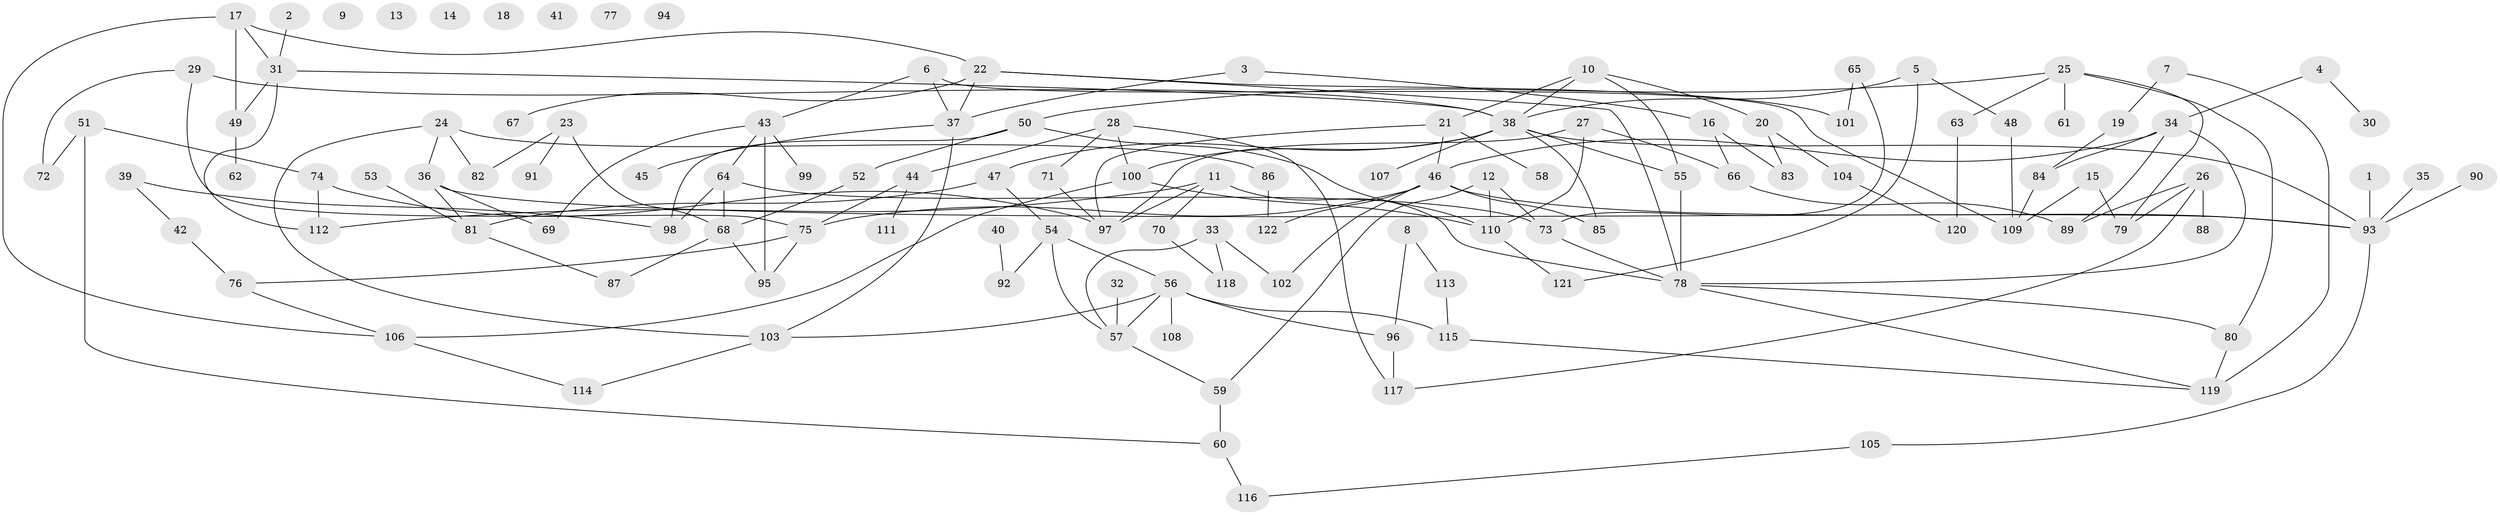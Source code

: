 // Generated by graph-tools (version 1.1) at 2025/33/03/09/25 02:33:50]
// undirected, 122 vertices, 168 edges
graph export_dot {
graph [start="1"]
  node [color=gray90,style=filled];
  1;
  2;
  3;
  4;
  5;
  6;
  7;
  8;
  9;
  10;
  11;
  12;
  13;
  14;
  15;
  16;
  17;
  18;
  19;
  20;
  21;
  22;
  23;
  24;
  25;
  26;
  27;
  28;
  29;
  30;
  31;
  32;
  33;
  34;
  35;
  36;
  37;
  38;
  39;
  40;
  41;
  42;
  43;
  44;
  45;
  46;
  47;
  48;
  49;
  50;
  51;
  52;
  53;
  54;
  55;
  56;
  57;
  58;
  59;
  60;
  61;
  62;
  63;
  64;
  65;
  66;
  67;
  68;
  69;
  70;
  71;
  72;
  73;
  74;
  75;
  76;
  77;
  78;
  79;
  80;
  81;
  82;
  83;
  84;
  85;
  86;
  87;
  88;
  89;
  90;
  91;
  92;
  93;
  94;
  95;
  96;
  97;
  98;
  99;
  100;
  101;
  102;
  103;
  104;
  105;
  106;
  107;
  108;
  109;
  110;
  111;
  112;
  113;
  114;
  115;
  116;
  117;
  118;
  119;
  120;
  121;
  122;
  1 -- 93;
  2 -- 31;
  3 -- 16;
  3 -- 37;
  4 -- 30;
  4 -- 34;
  5 -- 38;
  5 -- 48;
  5 -- 121;
  6 -- 37;
  6 -- 43;
  6 -- 109;
  7 -- 19;
  7 -- 119;
  8 -- 96;
  8 -- 113;
  10 -- 20;
  10 -- 21;
  10 -- 38;
  10 -- 55;
  11 -- 70;
  11 -- 78;
  11 -- 97;
  11 -- 112;
  12 -- 59;
  12 -- 73;
  12 -- 110;
  15 -- 79;
  15 -- 109;
  16 -- 66;
  16 -- 83;
  17 -- 22;
  17 -- 31;
  17 -- 49;
  17 -- 106;
  19 -- 84;
  20 -- 83;
  20 -- 104;
  21 -- 46;
  21 -- 58;
  21 -- 97;
  22 -- 37;
  22 -- 67;
  22 -- 78;
  22 -- 101;
  23 -- 68;
  23 -- 82;
  23 -- 91;
  24 -- 36;
  24 -- 82;
  24 -- 86;
  24 -- 103;
  25 -- 50;
  25 -- 61;
  25 -- 63;
  25 -- 79;
  25 -- 80;
  26 -- 79;
  26 -- 88;
  26 -- 89;
  26 -- 117;
  27 -- 66;
  27 -- 97;
  27 -- 110;
  28 -- 44;
  28 -- 71;
  28 -- 100;
  28 -- 117;
  29 -- 38;
  29 -- 72;
  29 -- 75;
  31 -- 38;
  31 -- 49;
  31 -- 112;
  32 -- 57;
  33 -- 57;
  33 -- 102;
  33 -- 118;
  34 -- 46;
  34 -- 78;
  34 -- 84;
  34 -- 89;
  35 -- 93;
  36 -- 69;
  36 -- 81;
  36 -- 93;
  37 -- 45;
  37 -- 103;
  38 -- 47;
  38 -- 55;
  38 -- 85;
  38 -- 93;
  38 -- 100;
  38 -- 107;
  39 -- 42;
  39 -- 98;
  40 -- 92;
  42 -- 76;
  43 -- 64;
  43 -- 69;
  43 -- 95;
  43 -- 99;
  44 -- 75;
  44 -- 111;
  46 -- 75;
  46 -- 85;
  46 -- 93;
  46 -- 102;
  46 -- 122;
  47 -- 54;
  47 -- 81;
  48 -- 109;
  49 -- 62;
  50 -- 52;
  50 -- 98;
  50 -- 110;
  51 -- 60;
  51 -- 72;
  51 -- 74;
  52 -- 68;
  53 -- 81;
  54 -- 56;
  54 -- 57;
  54 -- 92;
  55 -- 78;
  56 -- 57;
  56 -- 96;
  56 -- 103;
  56 -- 108;
  56 -- 115;
  57 -- 59;
  59 -- 60;
  60 -- 116;
  63 -- 120;
  64 -- 68;
  64 -- 73;
  64 -- 98;
  65 -- 73;
  65 -- 101;
  66 -- 89;
  68 -- 87;
  68 -- 95;
  70 -- 118;
  71 -- 97;
  73 -- 78;
  74 -- 97;
  74 -- 112;
  75 -- 76;
  75 -- 95;
  76 -- 106;
  78 -- 80;
  78 -- 119;
  80 -- 119;
  81 -- 87;
  84 -- 109;
  86 -- 122;
  90 -- 93;
  93 -- 105;
  96 -- 117;
  100 -- 106;
  100 -- 110;
  103 -- 114;
  104 -- 120;
  105 -- 116;
  106 -- 114;
  110 -- 121;
  113 -- 115;
  115 -- 119;
}

